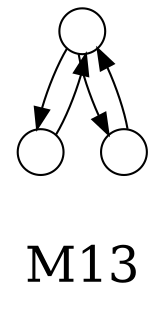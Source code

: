 /*****
GId:78  Count: 17876
*****/

digraph G {
  graph [splines=false overlap=false]
  node  [shape=ellipse, width=0.3, height=0.3, label=""]
  0 ;
  1 ;
  2 ;
  0 -> 1;
  0 -> 2;
  1 -> 0;
  2 -> 0;
  label = "\nM13\n";  fontsize=24;
}
